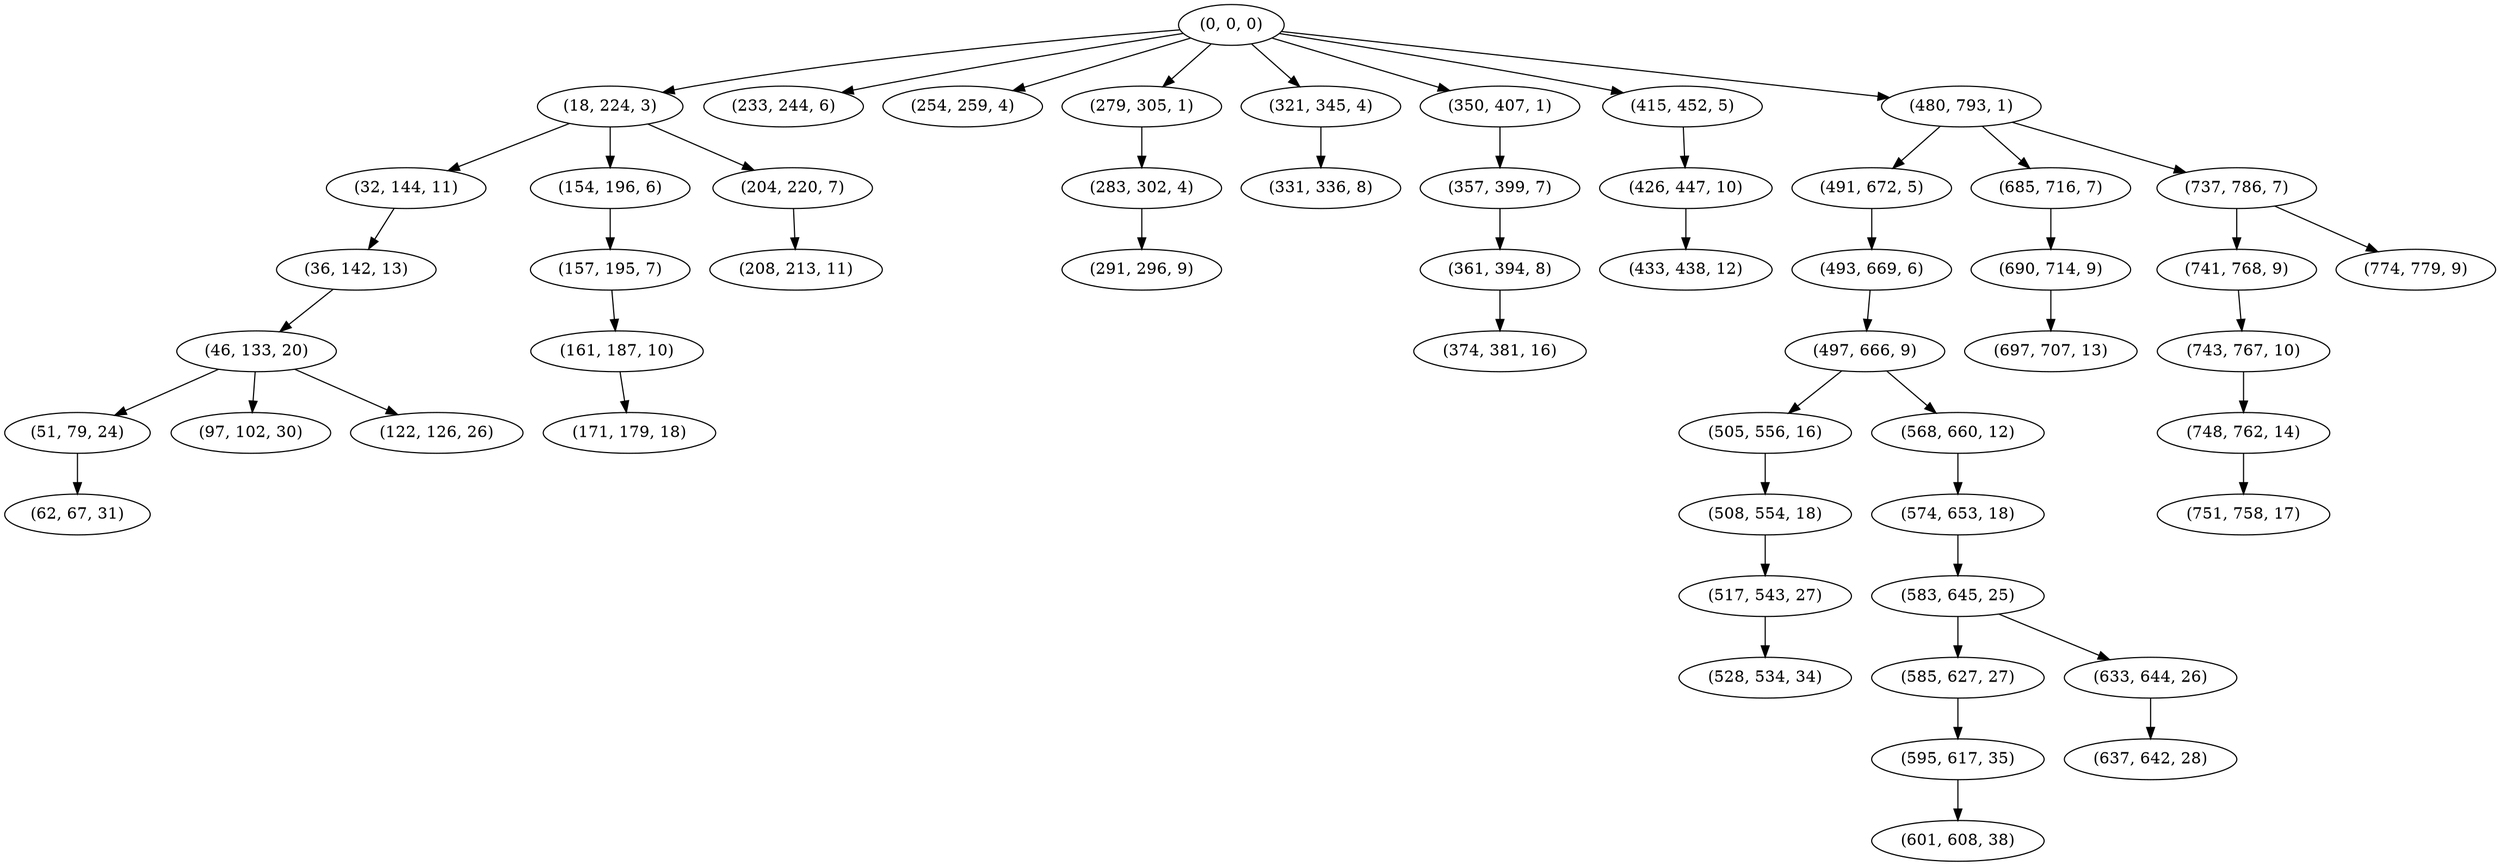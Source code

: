 digraph tree {
    "(0, 0, 0)";
    "(18, 224, 3)";
    "(32, 144, 11)";
    "(36, 142, 13)";
    "(46, 133, 20)";
    "(51, 79, 24)";
    "(62, 67, 31)";
    "(97, 102, 30)";
    "(122, 126, 26)";
    "(154, 196, 6)";
    "(157, 195, 7)";
    "(161, 187, 10)";
    "(171, 179, 18)";
    "(204, 220, 7)";
    "(208, 213, 11)";
    "(233, 244, 6)";
    "(254, 259, 4)";
    "(279, 305, 1)";
    "(283, 302, 4)";
    "(291, 296, 9)";
    "(321, 345, 4)";
    "(331, 336, 8)";
    "(350, 407, 1)";
    "(357, 399, 7)";
    "(361, 394, 8)";
    "(374, 381, 16)";
    "(415, 452, 5)";
    "(426, 447, 10)";
    "(433, 438, 12)";
    "(480, 793, 1)";
    "(491, 672, 5)";
    "(493, 669, 6)";
    "(497, 666, 9)";
    "(505, 556, 16)";
    "(508, 554, 18)";
    "(517, 543, 27)";
    "(528, 534, 34)";
    "(568, 660, 12)";
    "(574, 653, 18)";
    "(583, 645, 25)";
    "(585, 627, 27)";
    "(595, 617, 35)";
    "(601, 608, 38)";
    "(633, 644, 26)";
    "(637, 642, 28)";
    "(685, 716, 7)";
    "(690, 714, 9)";
    "(697, 707, 13)";
    "(737, 786, 7)";
    "(741, 768, 9)";
    "(743, 767, 10)";
    "(748, 762, 14)";
    "(751, 758, 17)";
    "(774, 779, 9)";
    "(0, 0, 0)" -> "(18, 224, 3)";
    "(0, 0, 0)" -> "(233, 244, 6)";
    "(0, 0, 0)" -> "(254, 259, 4)";
    "(0, 0, 0)" -> "(279, 305, 1)";
    "(0, 0, 0)" -> "(321, 345, 4)";
    "(0, 0, 0)" -> "(350, 407, 1)";
    "(0, 0, 0)" -> "(415, 452, 5)";
    "(0, 0, 0)" -> "(480, 793, 1)";
    "(18, 224, 3)" -> "(32, 144, 11)";
    "(18, 224, 3)" -> "(154, 196, 6)";
    "(18, 224, 3)" -> "(204, 220, 7)";
    "(32, 144, 11)" -> "(36, 142, 13)";
    "(36, 142, 13)" -> "(46, 133, 20)";
    "(46, 133, 20)" -> "(51, 79, 24)";
    "(46, 133, 20)" -> "(97, 102, 30)";
    "(46, 133, 20)" -> "(122, 126, 26)";
    "(51, 79, 24)" -> "(62, 67, 31)";
    "(154, 196, 6)" -> "(157, 195, 7)";
    "(157, 195, 7)" -> "(161, 187, 10)";
    "(161, 187, 10)" -> "(171, 179, 18)";
    "(204, 220, 7)" -> "(208, 213, 11)";
    "(279, 305, 1)" -> "(283, 302, 4)";
    "(283, 302, 4)" -> "(291, 296, 9)";
    "(321, 345, 4)" -> "(331, 336, 8)";
    "(350, 407, 1)" -> "(357, 399, 7)";
    "(357, 399, 7)" -> "(361, 394, 8)";
    "(361, 394, 8)" -> "(374, 381, 16)";
    "(415, 452, 5)" -> "(426, 447, 10)";
    "(426, 447, 10)" -> "(433, 438, 12)";
    "(480, 793, 1)" -> "(491, 672, 5)";
    "(480, 793, 1)" -> "(685, 716, 7)";
    "(480, 793, 1)" -> "(737, 786, 7)";
    "(491, 672, 5)" -> "(493, 669, 6)";
    "(493, 669, 6)" -> "(497, 666, 9)";
    "(497, 666, 9)" -> "(505, 556, 16)";
    "(497, 666, 9)" -> "(568, 660, 12)";
    "(505, 556, 16)" -> "(508, 554, 18)";
    "(508, 554, 18)" -> "(517, 543, 27)";
    "(517, 543, 27)" -> "(528, 534, 34)";
    "(568, 660, 12)" -> "(574, 653, 18)";
    "(574, 653, 18)" -> "(583, 645, 25)";
    "(583, 645, 25)" -> "(585, 627, 27)";
    "(583, 645, 25)" -> "(633, 644, 26)";
    "(585, 627, 27)" -> "(595, 617, 35)";
    "(595, 617, 35)" -> "(601, 608, 38)";
    "(633, 644, 26)" -> "(637, 642, 28)";
    "(685, 716, 7)" -> "(690, 714, 9)";
    "(690, 714, 9)" -> "(697, 707, 13)";
    "(737, 786, 7)" -> "(741, 768, 9)";
    "(737, 786, 7)" -> "(774, 779, 9)";
    "(741, 768, 9)" -> "(743, 767, 10)";
    "(743, 767, 10)" -> "(748, 762, 14)";
    "(748, 762, 14)" -> "(751, 758, 17)";
}
